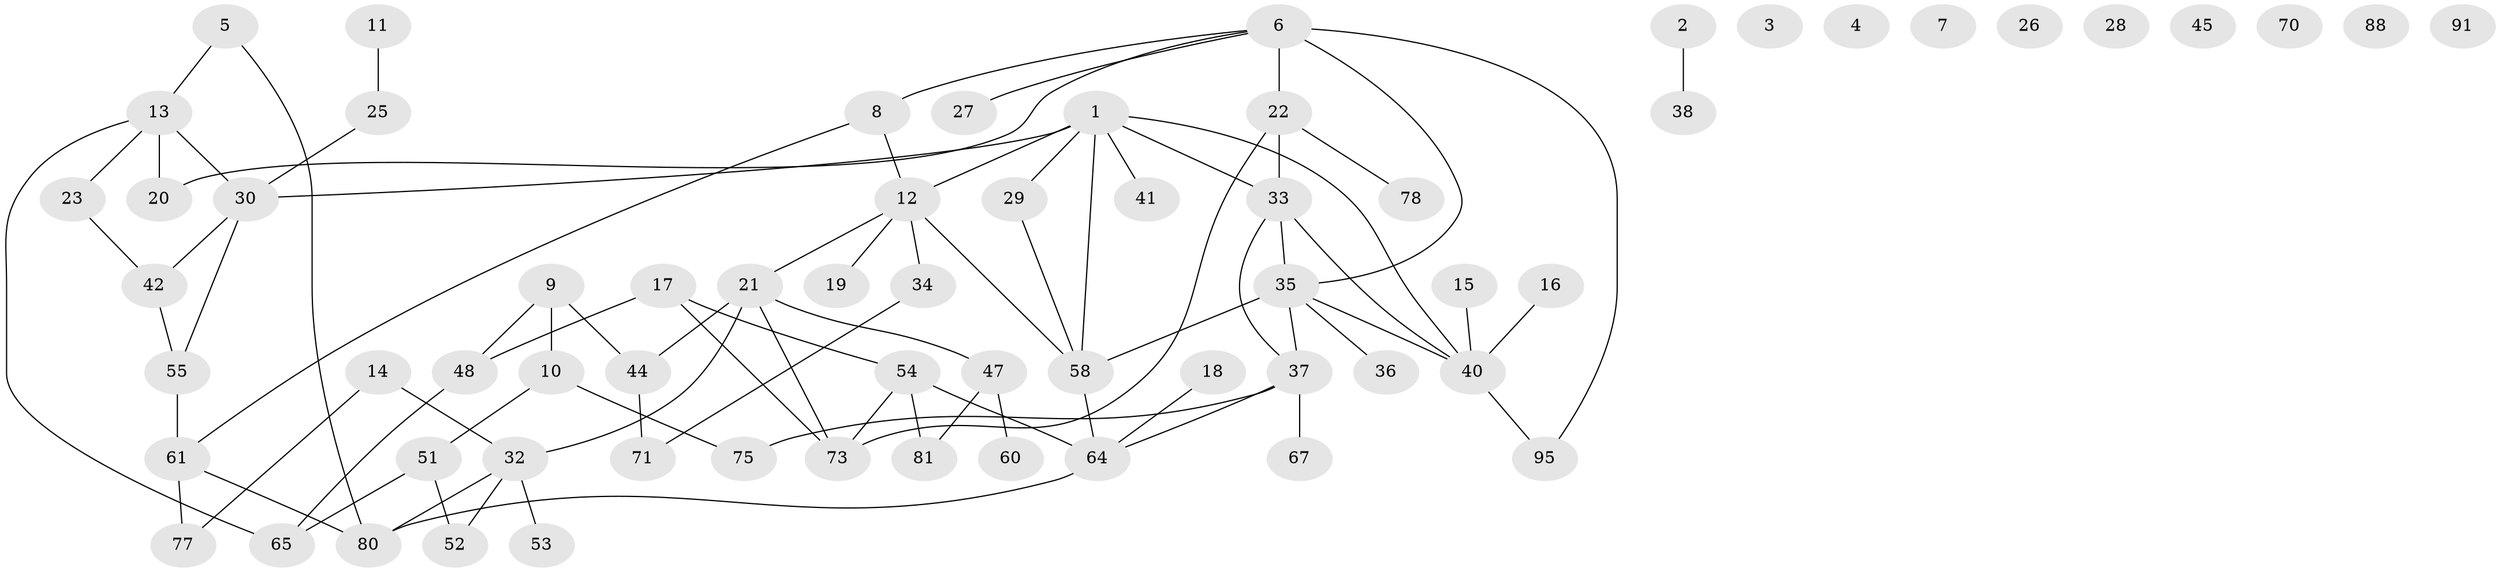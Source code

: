 // Generated by graph-tools (version 1.1) at 2025/23/03/03/25 07:23:25]
// undirected, 65 vertices, 82 edges
graph export_dot {
graph [start="1"]
  node [color=gray90,style=filled];
  1 [super="+74"];
  2;
  3;
  4;
  5;
  6 [super="+43"];
  7 [super="+24"];
  8;
  9;
  10 [super="+89"];
  11 [super="+39"];
  12 [super="+59"];
  13 [super="+62"];
  14;
  15;
  16 [super="+50"];
  17 [super="+94"];
  18;
  19 [super="+85"];
  20 [super="+31"];
  21 [super="+82"];
  22 [super="+69"];
  23;
  25;
  26;
  27 [super="+76"];
  28;
  29;
  30 [super="+96"];
  32 [super="+46"];
  33 [super="+97"];
  34 [super="+49"];
  35 [super="+98"];
  36;
  37 [super="+57"];
  38;
  40 [super="+79"];
  41;
  42 [super="+56"];
  44 [super="+72"];
  45;
  47 [super="+86"];
  48 [super="+87"];
  51;
  52 [super="+63"];
  53;
  54 [super="+66"];
  55 [super="+90"];
  58 [super="+83"];
  60;
  61 [super="+93"];
  64 [super="+68"];
  65;
  67;
  70;
  71;
  73 [super="+92"];
  75;
  77;
  78;
  80 [super="+84"];
  81;
  88;
  91;
  95;
  1 -- 29;
  1 -- 40;
  1 -- 30;
  1 -- 58 [weight=2];
  1 -- 12;
  1 -- 41;
  1 -- 33;
  2 -- 38;
  5 -- 80;
  5 -- 13;
  6 -- 8;
  6 -- 35 [weight=2];
  6 -- 27;
  6 -- 95;
  6 -- 20;
  6 -- 22;
  8 -- 12;
  8 -- 61;
  9 -- 10;
  9 -- 48;
  9 -- 44;
  10 -- 51;
  10 -- 75;
  11 -- 25;
  12 -- 21;
  12 -- 34;
  12 -- 58;
  12 -- 19;
  13 -- 23;
  13 -- 65;
  13 -- 30;
  13 -- 20;
  14 -- 32;
  14 -- 77;
  15 -- 40;
  16 -- 40;
  17 -- 48;
  17 -- 54;
  17 -- 73;
  18 -- 64;
  21 -- 44;
  21 -- 32;
  21 -- 73;
  21 -- 47;
  22 -- 73;
  22 -- 78;
  22 -- 33;
  23 -- 42;
  25 -- 30;
  29 -- 58;
  30 -- 42;
  30 -- 55;
  32 -- 52;
  32 -- 53;
  32 -- 80;
  33 -- 35;
  33 -- 37;
  33 -- 40;
  34 -- 71;
  35 -- 36;
  35 -- 40;
  35 -- 37;
  35 -- 58;
  37 -- 67;
  37 -- 75;
  37 -- 64;
  40 -- 95;
  42 -- 55;
  44 -- 71;
  47 -- 60;
  47 -- 81;
  48 -- 65;
  51 -- 65;
  51 -- 52;
  54 -- 81;
  54 -- 64;
  54 -- 73;
  55 -- 61;
  58 -- 64;
  61 -- 80;
  61 -- 77;
  64 -- 80;
}
